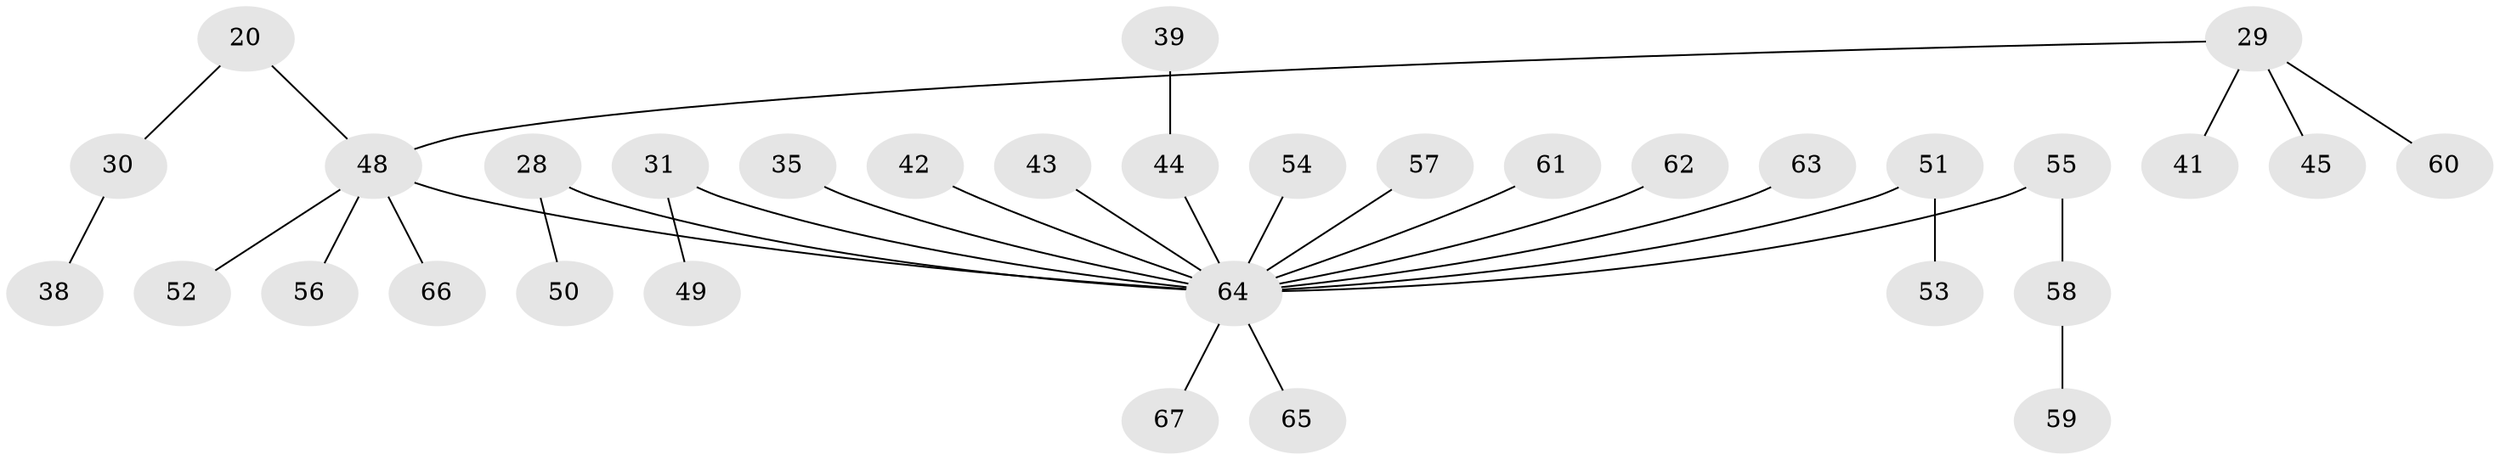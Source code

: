 // original degree distribution, {2: 0.373134328358209, 7: 0.014925373134328358, 5: 0.04477611940298507, 3: 0.11940298507462686, 4: 0.029850746268656716, 1: 0.417910447761194}
// Generated by graph-tools (version 1.1) at 2025/52/03/09/25 04:52:30]
// undirected, 33 vertices, 32 edges
graph export_dot {
graph [start="1"]
  node [color=gray90,style=filled];
  20;
  28;
  29;
  30;
  31;
  35;
  38;
  39;
  41;
  42;
  43;
  44 [super="+33"];
  45;
  48 [super="+12+16+18"];
  49;
  50;
  51;
  52;
  53;
  54;
  55;
  56;
  57;
  58;
  59;
  60;
  61;
  62;
  63;
  64 [super="+3+11+47"];
  65;
  66;
  67 [super="+10"];
  20 -- 30;
  20 -- 48;
  28 -- 50;
  28 -- 64;
  29 -- 41;
  29 -- 45;
  29 -- 60;
  29 -- 48;
  30 -- 38;
  31 -- 49;
  31 -- 64;
  35 -- 64;
  39 -- 44;
  42 -- 64;
  43 -- 64;
  44 -- 64;
  48 -- 56;
  48 -- 66;
  48 -- 64;
  48 -- 52;
  51 -- 53;
  51 -- 64;
  54 -- 64;
  55 -- 58;
  55 -- 64;
  57 -- 64;
  58 -- 59;
  61 -- 64;
  62 -- 64;
  63 -- 64;
  64 -- 65;
  64 -- 67;
}
